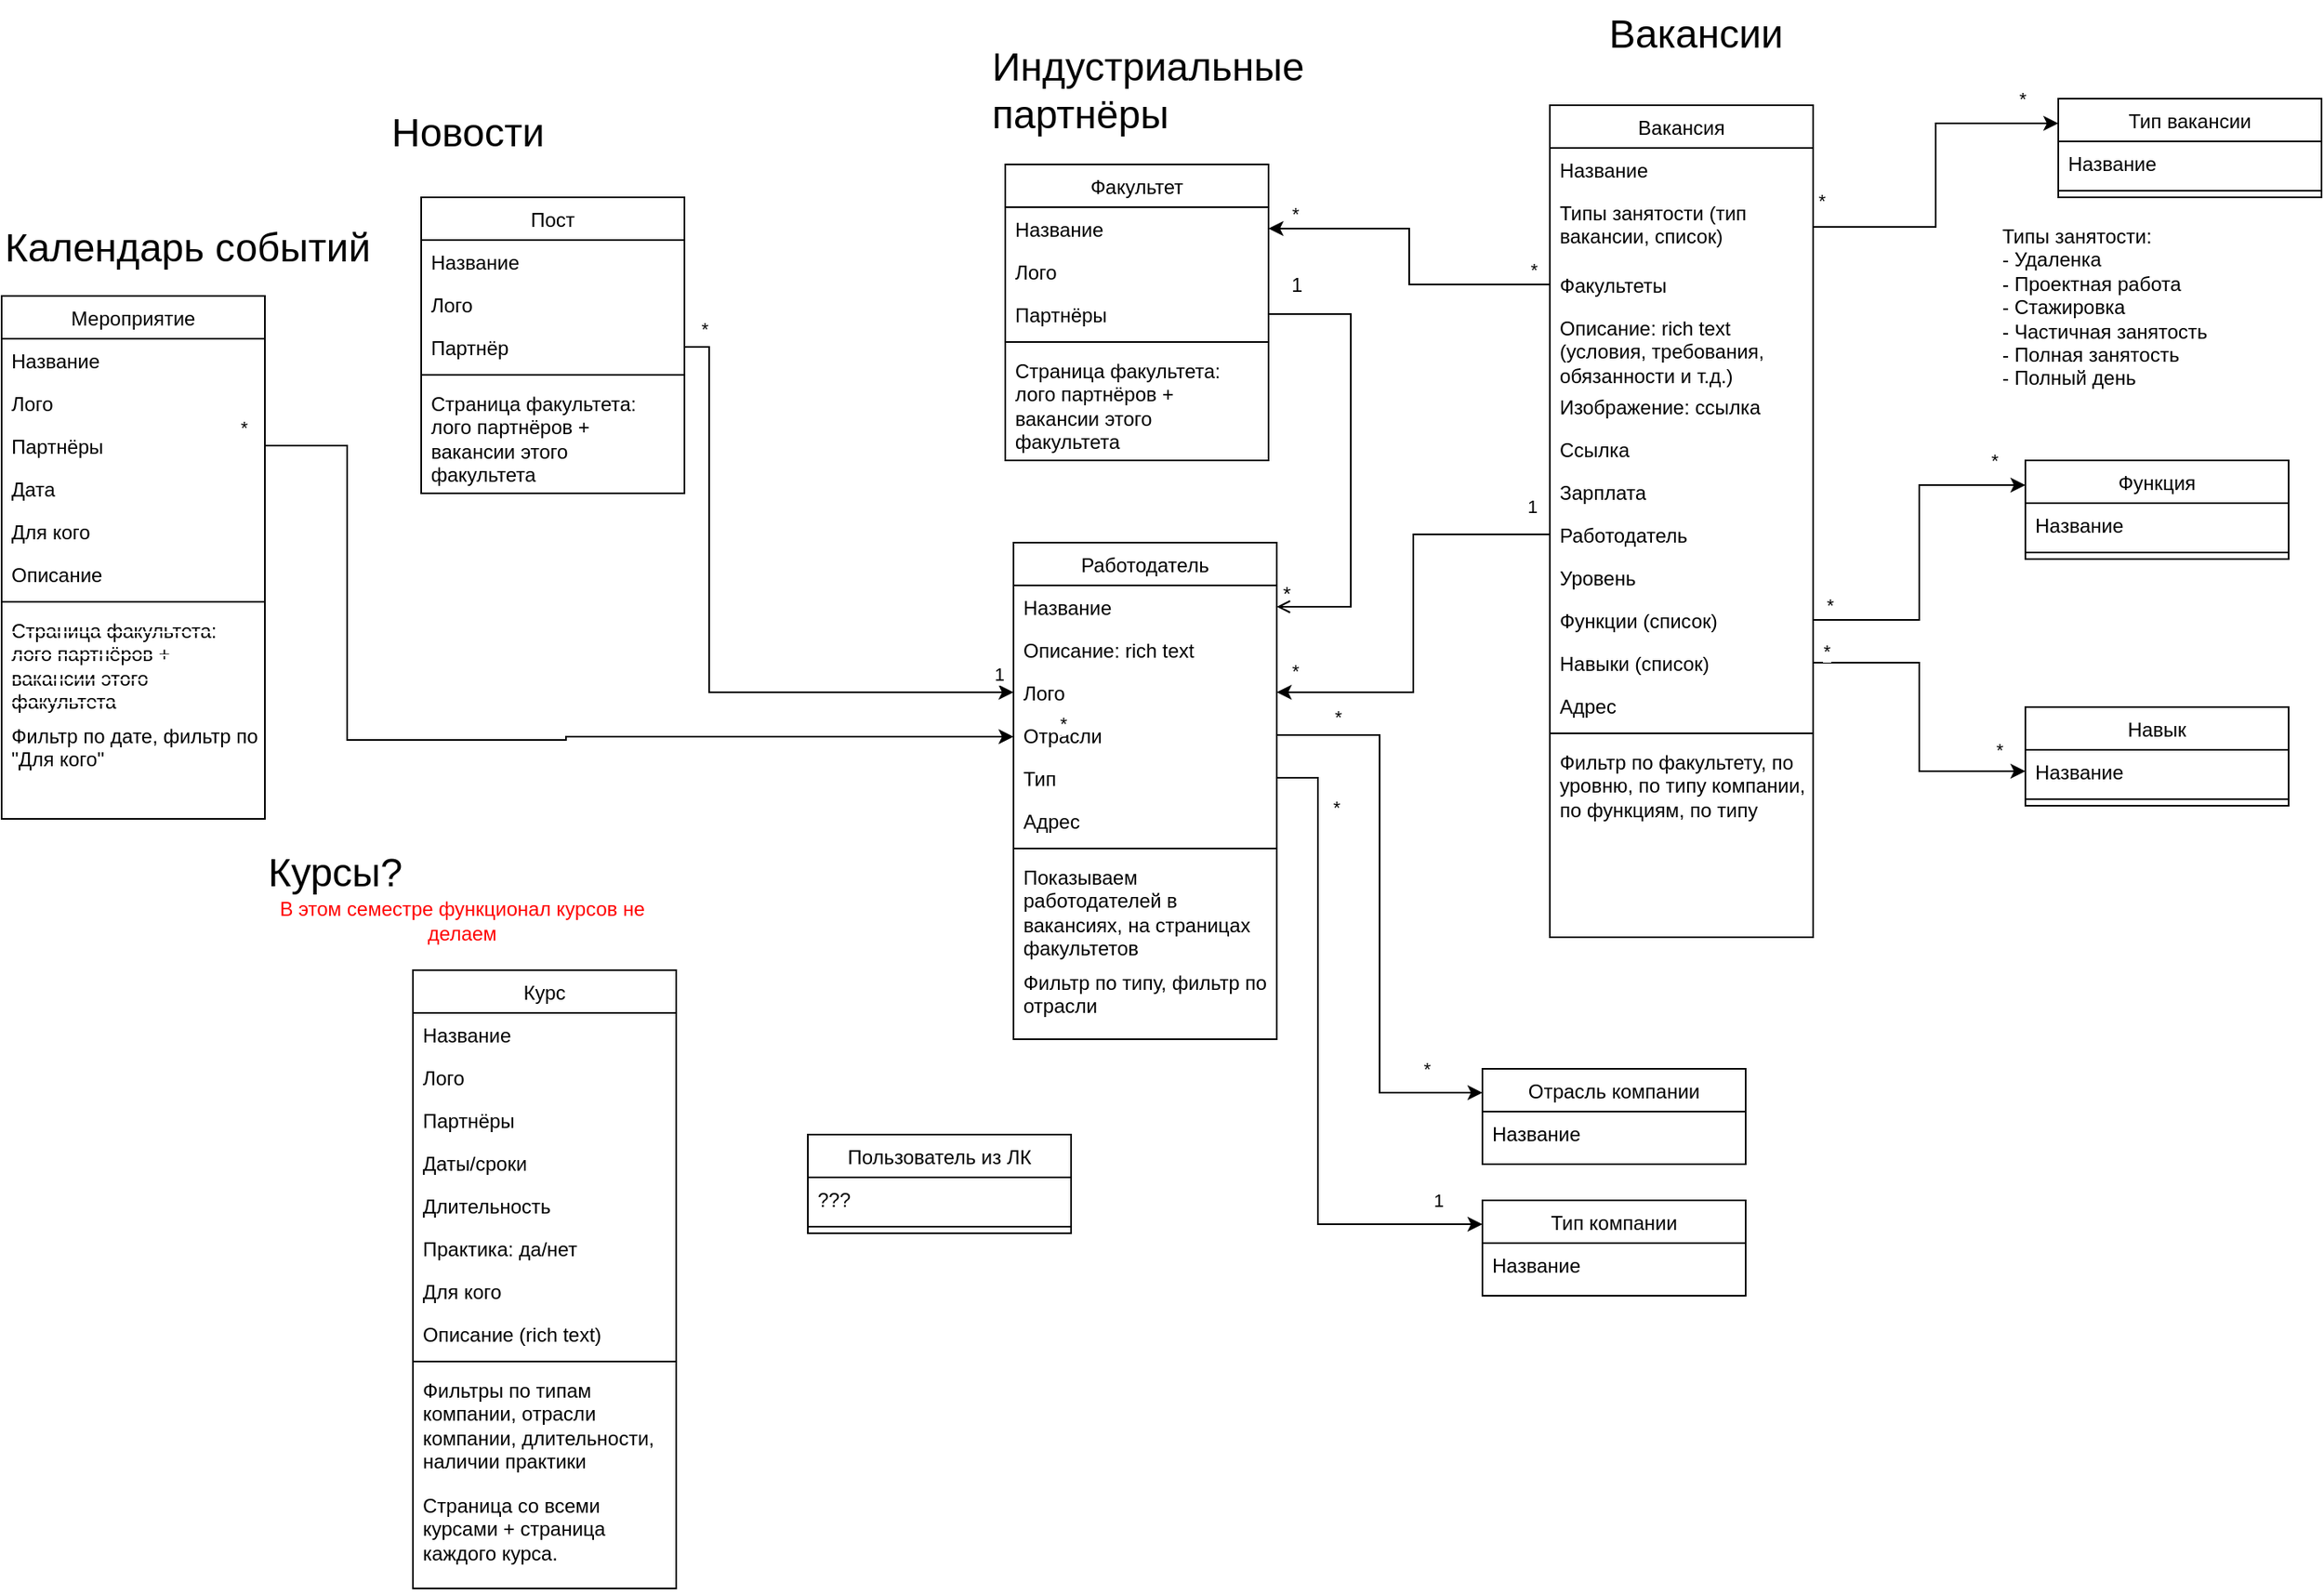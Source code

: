 <mxfile version="13.7.3" type="device"><diagram id="C5RBs43oDa-KdzZeNtuy" name="Page-1"><mxGraphModel dx="1420" dy="823" grid="1" gridSize="10" guides="1" tooltips="1" connect="1" arrows="1" fold="1" page="1" pageScale="1" pageWidth="827" pageHeight="1169" math="0" shadow="0"><root><mxCell id="WIyWlLk6GJQsqaUBKTNV-0"/><mxCell id="WIyWlLk6GJQsqaUBKTNV-1" parent="WIyWlLk6GJQsqaUBKTNV-0"/><mxCell id="7GIy_IfSzpZ1hwZ6-0BM-26" value="Вакансии" style="text;html=1;strokeColor=none;fillColor=none;align=left;verticalAlign=top;whiteSpace=wrap;rounded=0;fontSize=24;" parent="WIyWlLk6GJQsqaUBKTNV-1" vertex="1"><mxGeometry x="1115" y="60" width="190" height="20" as="geometry"/></mxCell><mxCell id="7GIy_IfSzpZ1hwZ6-0BM-27" value="Новости" style="text;html=1;strokeColor=none;fillColor=none;align=left;verticalAlign=top;whiteSpace=wrap;rounded=0;fontSize=24;" parent="WIyWlLk6GJQsqaUBKTNV-1" vertex="1"><mxGeometry x="375" y="120" width="190" height="20" as="geometry"/></mxCell><mxCell id="7GIy_IfSzpZ1hwZ6-0BM-30" value="Календарь событий" style="text;html=1;strokeColor=none;fillColor=none;align=left;verticalAlign=top;whiteSpace=wrap;rounded=0;fontSize=24;" parent="WIyWlLk6GJQsqaUBKTNV-1" vertex="1"><mxGeometry x="140" y="190" width="230" height="20" as="geometry"/></mxCell><mxCell id="7GIy_IfSzpZ1hwZ6-0BM-32" value="Индустриальные партнёры" style="text;html=1;strokeColor=none;fillColor=none;align=left;verticalAlign=top;whiteSpace=wrap;rounded=0;fontSize=24;" parent="WIyWlLk6GJQsqaUBKTNV-1" vertex="1"><mxGeometry x="740" y="80" width="190" height="20" as="geometry"/></mxCell><mxCell id="7GIy_IfSzpZ1hwZ6-0BM-9" value="Факультет" style="swimlane;fontStyle=0;align=center;verticalAlign=top;childLayout=stackLayout;horizontal=1;startSize=26;horizontalStack=0;resizeParent=1;resizeLast=0;collapsible=1;marginBottom=0;rounded=0;shadow=0;strokeWidth=1;" parent="WIyWlLk6GJQsqaUBKTNV-1" vertex="1"><mxGeometry x="750" y="160" width="160" height="180" as="geometry"><mxRectangle x="340" y="380" width="170" height="26" as="alternateBounds"/></mxGeometry></mxCell><mxCell id="7GIy_IfSzpZ1hwZ6-0BM-10" value="Название" style="text;align=left;verticalAlign=top;spacingLeft=4;spacingRight=4;overflow=hidden;rotatable=0;points=[[0,0.5],[1,0.5]];portConstraint=eastwest;" parent="7GIy_IfSzpZ1hwZ6-0BM-9" vertex="1"><mxGeometry y="26" width="160" height="26" as="geometry"/></mxCell><mxCell id="7GIy_IfSzpZ1hwZ6-0BM-11" value="Лого" style="text;align=left;verticalAlign=top;spacingLeft=4;spacingRight=4;overflow=hidden;rotatable=0;points=[[0,0.5],[1,0.5]];portConstraint=eastwest;" parent="7GIy_IfSzpZ1hwZ6-0BM-9" vertex="1"><mxGeometry y="52" width="160" height="26" as="geometry"/></mxCell><mxCell id="7GIy_IfSzpZ1hwZ6-0BM-33" value="Партнёры" style="text;align=left;verticalAlign=top;spacingLeft=4;spacingRight=4;overflow=hidden;rotatable=0;points=[[0,0.5],[1,0.5]];portConstraint=eastwest;" parent="7GIy_IfSzpZ1hwZ6-0BM-9" vertex="1"><mxGeometry y="78" width="160" height="26" as="geometry"/></mxCell><mxCell id="7GIy_IfSzpZ1hwZ6-0BM-12" value="" style="line;html=1;strokeWidth=1;align=left;verticalAlign=middle;spacingTop=-1;spacingLeft=3;spacingRight=3;rotatable=0;labelPosition=right;points=[];portConstraint=eastwest;" parent="7GIy_IfSzpZ1hwZ6-0BM-9" vertex="1"><mxGeometry y="104" width="160" height="8" as="geometry"/></mxCell><mxCell id="7GIy_IfSzpZ1hwZ6-0BM-39" value="Страница факультета: лого партнёров + вакансии этого факультета" style="text;align=left;verticalAlign=top;spacingLeft=4;spacingRight=4;overflow=hidden;rotatable=0;points=[[0,0.5],[1,0.5]];portConstraint=eastwest;rounded=0;shadow=0;html=0;horizontal=1;whiteSpace=wrap;" parent="7GIy_IfSzpZ1hwZ6-0BM-9" vertex="1"><mxGeometry y="112" width="160" height="64" as="geometry"/></mxCell><mxCell id="7GIy_IfSzpZ1hwZ6-0BM-34" value="" style="endArrow=open;shadow=0;strokeWidth=1;rounded=0;endFill=1;edgeStyle=orthogonalEdgeStyle;elbow=vertical;entryX=1;entryY=0.5;entryDx=0;entryDy=0;exitX=1;exitY=0.5;exitDx=0;exitDy=0;" parent="WIyWlLk6GJQsqaUBKTNV-1" source="7GIy_IfSzpZ1hwZ6-0BM-33" target="7GIy_IfSzpZ1hwZ6-0BM-1" edge="1"><mxGeometry x="0.5" y="41" relative="1" as="geometry"><mxPoint x="678" y="325" as="sourcePoint"/><mxPoint x="760" y="339" as="targetPoint"/><mxPoint x="-40" y="32" as="offset"/><Array as="points"><mxPoint x="960" y="251"/><mxPoint x="960" y="429"/></Array></mxGeometry></mxCell><mxCell id="7GIy_IfSzpZ1hwZ6-0BM-35" value="1" style="resizable=0;align=left;verticalAlign=bottom;labelBackgroundColor=none;fontSize=12;" parent="7GIy_IfSzpZ1hwZ6-0BM-34" connectable="0" vertex="1"><mxGeometry x="-1" relative="1" as="geometry"><mxPoint x="12" y="-9" as="offset"/></mxGeometry></mxCell><mxCell id="7GIy_IfSzpZ1hwZ6-0BM-36" value="*" style="resizable=0;align=right;verticalAlign=bottom;labelBackgroundColor=none;fontSize=12;" parent="7GIy_IfSzpZ1hwZ6-0BM-34" connectable="0" vertex="1"><mxGeometry x="1" relative="1" as="geometry"><mxPoint x="10" y="1" as="offset"/></mxGeometry></mxCell><mxCell id="7GIy_IfSzpZ1hwZ6-0BM-0" value="Работодатель" style="swimlane;fontStyle=0;align=center;verticalAlign=top;childLayout=stackLayout;horizontal=1;startSize=26;horizontalStack=0;resizeParent=1;resizeLast=0;collapsible=1;marginBottom=0;rounded=0;shadow=0;strokeWidth=1;" parent="WIyWlLk6GJQsqaUBKTNV-1" vertex="1"><mxGeometry x="755" y="390" width="160" height="302" as="geometry"><mxRectangle x="340" y="380" width="170" height="26" as="alternateBounds"/></mxGeometry></mxCell><mxCell id="7GIy_IfSzpZ1hwZ6-0BM-1" value="Название" style="text;align=left;verticalAlign=top;spacingLeft=4;spacingRight=4;overflow=hidden;rotatable=0;points=[[0,0.5],[1,0.5]];portConstraint=eastwest;" parent="7GIy_IfSzpZ1hwZ6-0BM-0" vertex="1"><mxGeometry y="26" width="160" height="26" as="geometry"/></mxCell><mxCell id="Zzwq5Y4eB6CaGmjAviQq-19" value="Описание: rich text" style="text;align=left;verticalAlign=top;spacingLeft=4;spacingRight=4;overflow=hidden;rotatable=0;points=[[0,0.5],[1,0.5]];portConstraint=eastwest;rounded=0;shadow=0;html=0;" parent="7GIy_IfSzpZ1hwZ6-0BM-0" vertex="1"><mxGeometry y="52" width="160" height="26" as="geometry"/></mxCell><mxCell id="7GIy_IfSzpZ1hwZ6-0BM-3" value="Лого" style="text;align=left;verticalAlign=top;spacingLeft=4;spacingRight=4;overflow=hidden;rotatable=0;points=[[0,0.5],[1,0.5]];portConstraint=eastwest;" parent="7GIy_IfSzpZ1hwZ6-0BM-0" vertex="1"><mxGeometry y="78" width="160" height="26" as="geometry"/></mxCell><mxCell id="P-onLiya2ABfsQHSpy2j-19" value="Отрасли" style="text;align=left;verticalAlign=top;spacingLeft=4;spacingRight=4;overflow=hidden;rotatable=0;points=[[0,0.5],[1,0.5]];portConstraint=eastwest;" parent="7GIy_IfSzpZ1hwZ6-0BM-0" vertex="1"><mxGeometry y="104" width="160" height="26" as="geometry"/></mxCell><mxCell id="P-onLiya2ABfsQHSpy2j-20" value="Тип" style="text;align=left;verticalAlign=top;spacingLeft=4;spacingRight=4;overflow=hidden;rotatable=0;points=[[0,0.5],[1,0.5]];portConstraint=eastwest;" parent="7GIy_IfSzpZ1hwZ6-0BM-0" vertex="1"><mxGeometry y="130" width="160" height="26" as="geometry"/></mxCell><mxCell id="Zzwq5Y4eB6CaGmjAviQq-16" value="Адрес" style="text;align=left;verticalAlign=top;spacingLeft=4;spacingRight=4;overflow=hidden;rotatable=0;points=[[0,0.5],[1,0.5]];portConstraint=eastwest;" parent="7GIy_IfSzpZ1hwZ6-0BM-0" vertex="1"><mxGeometry y="156" width="160" height="26" as="geometry"/></mxCell><mxCell id="7GIy_IfSzpZ1hwZ6-0BM-2" value="" style="line;html=1;strokeWidth=1;align=left;verticalAlign=middle;spacingTop=-1;spacingLeft=3;spacingRight=3;rotatable=0;labelPosition=right;points=[];portConstraint=eastwest;" parent="7GIy_IfSzpZ1hwZ6-0BM-0" vertex="1"><mxGeometry y="182" width="160" height="8" as="geometry"/></mxCell><mxCell id="7GIy_IfSzpZ1hwZ6-0BM-38" value="Показываем работодателей в вакансиях, на страницах факультетов" style="text;align=left;verticalAlign=top;spacingLeft=4;spacingRight=4;overflow=hidden;rotatable=0;points=[[0,0.5],[1,0.5]];portConstraint=eastwest;rounded=0;shadow=0;html=0;horizontal=1;whiteSpace=wrap;" parent="7GIy_IfSzpZ1hwZ6-0BM-0" vertex="1"><mxGeometry y="190" width="160" height="64" as="geometry"/></mxCell><mxCell id="P-onLiya2ABfsQHSpy2j-34" value="Фильтр по типу, фильтр по отрасли" style="text;align=left;verticalAlign=top;spacingLeft=4;spacingRight=4;overflow=hidden;rotatable=0;points=[[0,0.5],[1,0.5]];portConstraint=eastwest;rounded=0;shadow=0;html=0;horizontal=1;whiteSpace=wrap;" parent="7GIy_IfSzpZ1hwZ6-0BM-0" vertex="1"><mxGeometry y="254" width="160" height="48" as="geometry"/></mxCell><mxCell id="P-onLiya2ABfsQHSpy2j-16" style="edgeStyle=orthogonalEdgeStyle;rounded=0;orthogonalLoop=1;jettySize=auto;html=1;exitX=1;exitY=0.5;exitDx=0;exitDy=0;" parent="WIyWlLk6GJQsqaUBKTNV-1" source="P-onLiya2ABfsQHSpy2j-10" edge="1"><mxGeometry relative="1" as="geometry"><mxPoint x="755" y="508" as="targetPoint"/><Array as="points"><mxPoint x="350" y="331"/><mxPoint x="350" y="510"/><mxPoint x="483" y="510"/><mxPoint x="483" y="508"/></Array></mxGeometry></mxCell><mxCell id="P-onLiya2ABfsQHSpy2j-17" value="*" style="edgeLabel;html=1;align=center;verticalAlign=middle;resizable=0;points=[];" parent="P-onLiya2ABfsQHSpy2j-16" vertex="1" connectable="0"><mxGeometry x="0.011" y="2" relative="1" as="geometry"><mxPoint x="342.14" y="-8.03" as="offset"/></mxGeometry></mxCell><mxCell id="P-onLiya2ABfsQHSpy2j-18" value="*" style="edgeLabel;html=1;align=center;verticalAlign=middle;resizable=0;points=[];" parent="P-onLiya2ABfsQHSpy2j-16" vertex="1" connectable="0"><mxGeometry x="-0.262" y="1" relative="1" as="geometry"><mxPoint x="-69" y="-189" as="offset"/></mxGeometry></mxCell><mxCell id="P-onLiya2ABfsQHSpy2j-30" value="*" style="edgeStyle=orthogonalEdgeStyle;rounded=0;orthogonalLoop=1;jettySize=auto;html=1;exitX=1;exitY=0.5;exitDx=0;exitDy=0;entryX=0;entryY=0.25;entryDx=0;entryDy=0;" parent="WIyWlLk6GJQsqaUBKTNV-1" source="P-onLiya2ABfsQHSpy2j-19" target="P-onLiya2ABfsQHSpy2j-28" edge="1"><mxGeometry x="-0.783" y="11" relative="1" as="geometry"><mxPoint x="900.0" y="472" as="sourcePoint"/><mxPoint x="1005" y="520" as="targetPoint"/><mxPoint as="offset"/></mxGeometry></mxCell><mxCell id="P-onLiya2ABfsQHSpy2j-31" value="*" style="edgeLabel;html=1;align=center;verticalAlign=middle;resizable=0;points=[];" parent="P-onLiya2ABfsQHSpy2j-30" vertex="1" connectable="0"><mxGeometry x="0.856" y="-3" relative="1" as="geometry"><mxPoint x="-9.76" y="-17.5" as="offset"/></mxGeometry></mxCell><mxCell id="P-onLiya2ABfsQHSpy2j-32" value="*" style="edgeStyle=orthogonalEdgeStyle;rounded=0;orthogonalLoop=1;jettySize=auto;html=1;exitX=1;exitY=0.5;exitDx=0;exitDy=0;entryX=0;entryY=0.25;entryDx=0;entryDy=0;" parent="WIyWlLk6GJQsqaUBKTNV-1" source="P-onLiya2ABfsQHSpy2j-20" target="P-onLiya2ABfsQHSpy2j-21" edge="1"><mxGeometry x="-0.783" y="11" relative="1" as="geometry"><mxPoint x="925.0" y="491" as="sourcePoint"/><mxPoint x="1030" y="524.5" as="targetPoint"/><mxPoint as="offset"/><Array as="points"><mxPoint x="940" y="533"/><mxPoint x="940" y="805"/></Array></mxGeometry></mxCell><mxCell id="P-onLiya2ABfsQHSpy2j-33" value="1" style="edgeLabel;html=1;align=center;verticalAlign=middle;resizable=0;points=[];" parent="P-onLiya2ABfsQHSpy2j-32" vertex="1" connectable="0"><mxGeometry x="0.856" y="-3" relative="1" as="geometry"><mxPoint x="1.45" y="-17.5" as="offset"/></mxGeometry></mxCell><mxCell id="P-onLiya2ABfsQHSpy2j-36" style="edgeStyle=orthogonalEdgeStyle;rounded=0;orthogonalLoop=1;jettySize=auto;html=1;exitX=1;exitY=0.5;exitDx=0;exitDy=0;entryX=0;entryY=0.5;entryDx=0;entryDy=0;" parent="WIyWlLk6GJQsqaUBKTNV-1" source="P-onLiya2ABfsQHSpy2j-3" target="7GIy_IfSzpZ1hwZ6-0BM-3" edge="1"><mxGeometry relative="1" as="geometry"><Array as="points"><mxPoint x="570" y="271"/><mxPoint x="570" y="481"/></Array></mxGeometry></mxCell><mxCell id="P-onLiya2ABfsQHSpy2j-37" value="*" style="edgeLabel;html=1;align=center;verticalAlign=middle;resizable=0;points=[];" parent="P-onLiya2ABfsQHSpy2j-36" vertex="1" connectable="0"><mxGeometry x="-0.943" y="2" relative="1" as="geometry"><mxPoint x="0.52" y="-9" as="offset"/></mxGeometry></mxCell><mxCell id="P-onLiya2ABfsQHSpy2j-38" value="1" style="edgeLabel;html=1;align=center;verticalAlign=middle;resizable=0;points=[];" parent="P-onLiya2ABfsQHSpy2j-36" vertex="1" connectable="0"><mxGeometry x="0.874" y="1" relative="1" as="geometry"><mxPoint x="17" y="-10" as="offset"/></mxGeometry></mxCell><mxCell id="P-onLiya2ABfsQHSpy2j-40" style="edgeStyle=orthogonalEdgeStyle;rounded=0;orthogonalLoop=1;jettySize=auto;html=1;exitX=0;exitY=0.5;exitDx=0;exitDy=0;entryX=1;entryY=0.5;entryDx=0;entryDy=0;" parent="WIyWlLk6GJQsqaUBKTNV-1" source="7GIy_IfSzpZ1hwZ6-0BM-4" target="7GIy_IfSzpZ1hwZ6-0BM-3" edge="1"><mxGeometry relative="1" as="geometry"/></mxCell><mxCell id="P-onLiya2ABfsQHSpy2j-41" value="*" style="edgeLabel;html=1;align=center;verticalAlign=middle;resizable=0;points=[];" parent="P-onLiya2ABfsQHSpy2j-40" vertex="1" connectable="0"><mxGeometry x="0.831" y="2" relative="1" as="geometry"><mxPoint x="-10.76" y="-15" as="offset"/></mxGeometry></mxCell><mxCell id="P-onLiya2ABfsQHSpy2j-42" value="1" style="edgeLabel;html=1;align=center;verticalAlign=middle;resizable=0;points=[];" parent="P-onLiya2ABfsQHSpy2j-40" vertex="1" connectable="0"><mxGeometry x="-0.916" y="-2" relative="1" as="geometry"><mxPoint y="-15" as="offset"/></mxGeometry></mxCell><mxCell id="P-onLiya2ABfsQHSpy2j-43" style="edgeStyle=orthogonalEdgeStyle;rounded=0;orthogonalLoop=1;jettySize=auto;html=1;exitX=0;exitY=0.5;exitDx=0;exitDy=0;entryX=1;entryY=0.5;entryDx=0;entryDy=0;" parent="WIyWlLk6GJQsqaUBKTNV-1" source="zkfFHV4jXpPFQw0GAbJ--18" target="7GIy_IfSzpZ1hwZ6-0BM-10" edge="1"><mxGeometry relative="1" as="geometry"/></mxCell><mxCell id="P-onLiya2ABfsQHSpy2j-44" value="*" style="edgeLabel;html=1;align=center;verticalAlign=middle;resizable=0;points=[];" parent="P-onLiya2ABfsQHSpy2j-43" vertex="1" connectable="0"><mxGeometry x="0.85" relative="1" as="geometry"><mxPoint y="-9" as="offset"/></mxGeometry></mxCell><mxCell id="P-onLiya2ABfsQHSpy2j-45" value="*" style="edgeLabel;html=1;align=center;verticalAlign=middle;resizable=0;points=[];" parent="P-onLiya2ABfsQHSpy2j-43" vertex="1" connectable="0"><mxGeometry x="-0.897" y="-2" relative="1" as="geometry"><mxPoint y="-7" as="offset"/></mxGeometry></mxCell><mxCell id="P-onLiya2ABfsQHSpy2j-61" style="edgeStyle=orthogonalEdgeStyle;rounded=0;orthogonalLoop=1;jettySize=auto;html=1;exitX=1;exitY=0.5;exitDx=0;exitDy=0;entryX=0;entryY=0.25;entryDx=0;entryDy=0;" parent="WIyWlLk6GJQsqaUBKTNV-1" source="P-onLiya2ABfsQHSpy2j-60" target="P-onLiya2ABfsQHSpy2j-47" edge="1"><mxGeometry relative="1" as="geometry"/></mxCell><mxCell id="P-onLiya2ABfsQHSpy2j-62" value="*" style="edgeLabel;html=1;align=center;verticalAlign=middle;resizable=0;points=[];" parent="P-onLiya2ABfsQHSpy2j-61" vertex="1" connectable="0"><mxGeometry x="0.814" y="-1" relative="1" as="geometry"><mxPoint y="-16" as="offset"/></mxGeometry></mxCell><mxCell id="P-onLiya2ABfsQHSpy2j-63" value="*" style="edgeLabel;html=1;align=center;verticalAlign=middle;resizable=0;points=[];" parent="P-onLiya2ABfsQHSpy2j-61" vertex="1" connectable="0"><mxGeometry x="-0.909" y="-2" relative="1" as="geometry"><mxPoint y="-11" as="offset"/></mxGeometry></mxCell><mxCell id="P-onLiya2ABfsQHSpy2j-66" value="Курсы?" style="text;html=1;strokeColor=none;fillColor=none;align=left;verticalAlign=top;whiteSpace=wrap;rounded=0;fontSize=24;" parent="WIyWlLk6GJQsqaUBKTNV-1" vertex="1"><mxGeometry x="300" y="570" width="190" height="20" as="geometry"/></mxCell><mxCell id="P-onLiya2ABfsQHSpy2j-70" value="*" style="edgeStyle=orthogonalEdgeStyle;rounded=0;orthogonalLoop=1;jettySize=auto;html=1;exitX=1;exitY=0.5;exitDx=0;exitDy=0;entryX=0;entryY=0.25;entryDx=0;entryDy=0;" parent="WIyWlLk6GJQsqaUBKTNV-1" source="7GIy_IfSzpZ1hwZ6-0BM-16" target="P-onLiya2ABfsQHSpy2j-67" edge="1"><mxGeometry x="-0.142" y="70" relative="1" as="geometry"><mxPoint as="offset"/></mxGeometry></mxCell><mxCell id="P-onLiya2ABfsQHSpy2j-71" value="*" style="edgeLabel;html=1;align=center;verticalAlign=middle;resizable=0;points=[];" parent="P-onLiya2ABfsQHSpy2j-70" vertex="1" connectable="0"><mxGeometry x="0.824" y="1" relative="1" as="geometry"><mxPoint x="-3.59" y="-14" as="offset"/></mxGeometry></mxCell><mxCell id="Zzwq5Y4eB6CaGmjAviQq-14" value="В этом семестре функционал курсов не делаем" style="text;html=1;strokeColor=none;fillColor=none;align=center;verticalAlign=middle;whiteSpace=wrap;rounded=0;fontColor=#FF0000;" parent="WIyWlLk6GJQsqaUBKTNV-1" vertex="1"><mxGeometry x="300" y="610" width="240" height="20" as="geometry"/></mxCell><mxCell id="P-onLiya2ABfsQHSpy2j-67" value="Тип вакансии" style="swimlane;fontStyle=0;align=center;verticalAlign=top;childLayout=stackLayout;horizontal=1;startSize=26;horizontalStack=0;resizeParent=1;resizeLast=0;collapsible=1;marginBottom=0;rounded=0;shadow=0;strokeWidth=1;" parent="WIyWlLk6GJQsqaUBKTNV-1" vertex="1"><mxGeometry x="1390" y="120" width="160" height="60" as="geometry"><mxRectangle x="550" y="140" width="160" height="26" as="alternateBounds"/></mxGeometry></mxCell><mxCell id="P-onLiya2ABfsQHSpy2j-68" value="Название" style="text;align=left;verticalAlign=top;spacingLeft=4;spacingRight=4;overflow=hidden;rotatable=0;points=[[0,0.5],[1,0.5]];portConstraint=eastwest;rounded=0;shadow=0;html=0;" parent="P-onLiya2ABfsQHSpy2j-67" vertex="1"><mxGeometry y="26" width="160" height="26" as="geometry"/></mxCell><mxCell id="P-onLiya2ABfsQHSpy2j-69" value="" style="line;html=1;strokeWidth=1;align=left;verticalAlign=middle;spacingTop=-1;spacingLeft=3;spacingRight=3;rotatable=0;labelPosition=right;points=[];portConstraint=eastwest;" parent="P-onLiya2ABfsQHSpy2j-67" vertex="1"><mxGeometry y="52" width="160" height="8" as="geometry"/></mxCell><mxCell id="P-onLiya2ABfsQHSpy2j-47" value="Функция" style="swimlane;fontStyle=0;align=center;verticalAlign=top;childLayout=stackLayout;horizontal=1;startSize=26;horizontalStack=0;resizeParent=1;resizeLast=0;collapsible=1;marginBottom=0;rounded=0;shadow=0;strokeWidth=1;" parent="WIyWlLk6GJQsqaUBKTNV-1" vertex="1"><mxGeometry x="1370" y="340" width="160" height="60" as="geometry"><mxRectangle x="550" y="140" width="160" height="26" as="alternateBounds"/></mxGeometry></mxCell><mxCell id="P-onLiya2ABfsQHSpy2j-48" value="Название" style="text;align=left;verticalAlign=top;spacingLeft=4;spacingRight=4;overflow=hidden;rotatable=0;points=[[0,0.5],[1,0.5]];portConstraint=eastwest;rounded=0;shadow=0;html=0;" parent="P-onLiya2ABfsQHSpy2j-47" vertex="1"><mxGeometry y="26" width="160" height="26" as="geometry"/></mxCell><mxCell id="P-onLiya2ABfsQHSpy2j-58" value="" style="line;html=1;strokeWidth=1;align=left;verticalAlign=middle;spacingTop=-1;spacingLeft=3;spacingRight=3;rotatable=0;labelPosition=right;points=[];portConstraint=eastwest;" parent="P-onLiya2ABfsQHSpy2j-47" vertex="1"><mxGeometry y="52" width="160" height="8" as="geometry"/></mxCell><mxCell id="Zzwq5Y4eB6CaGmjAviQq-21" value="Навык" style="swimlane;fontStyle=0;align=center;verticalAlign=top;childLayout=stackLayout;horizontal=1;startSize=26;horizontalStack=0;resizeParent=1;resizeLast=0;collapsible=1;marginBottom=0;rounded=0;shadow=0;strokeWidth=1;" parent="WIyWlLk6GJQsqaUBKTNV-1" vertex="1"><mxGeometry x="1370" y="490" width="160" height="60" as="geometry"><mxRectangle x="550" y="140" width="160" height="26" as="alternateBounds"/></mxGeometry></mxCell><mxCell id="Zzwq5Y4eB6CaGmjAviQq-22" value="Название" style="text;align=left;verticalAlign=top;spacingLeft=4;spacingRight=4;overflow=hidden;rotatable=0;points=[[0,0.5],[1,0.5]];portConstraint=eastwest;rounded=0;shadow=0;html=0;" parent="Zzwq5Y4eB6CaGmjAviQq-21" vertex="1"><mxGeometry y="26" width="160" height="26" as="geometry"/></mxCell><mxCell id="Zzwq5Y4eB6CaGmjAviQq-23" value="" style="line;html=1;strokeWidth=1;align=left;verticalAlign=middle;spacingTop=-1;spacingLeft=3;spacingRight=3;rotatable=0;labelPosition=right;points=[];portConstraint=eastwest;" parent="Zzwq5Y4eB6CaGmjAviQq-21" vertex="1"><mxGeometry y="52" width="160" height="8" as="geometry"/></mxCell><mxCell id="P-onLiya2ABfsQHSpy2j-21" value="Тип компании" style="swimlane;fontStyle=0;align=center;verticalAlign=top;childLayout=stackLayout;horizontal=1;startSize=26;horizontalStack=0;resizeParent=1;resizeLast=0;collapsible=1;marginBottom=0;rounded=0;shadow=0;strokeWidth=1;" parent="WIyWlLk6GJQsqaUBKTNV-1" vertex="1"><mxGeometry x="1040" y="790" width="160" height="58" as="geometry"><mxRectangle x="340" y="380" width="170" height="26" as="alternateBounds"/></mxGeometry></mxCell><mxCell id="P-onLiya2ABfsQHSpy2j-22" value="Название" style="text;align=left;verticalAlign=top;spacingLeft=4;spacingRight=4;overflow=hidden;rotatable=0;points=[[0,0.5],[1,0.5]];portConstraint=eastwest;" parent="P-onLiya2ABfsQHSpy2j-21" vertex="1"><mxGeometry y="26" width="160" height="26" as="geometry"/></mxCell><mxCell id="P-onLiya2ABfsQHSpy2j-28" value="Отрасль компании" style="swimlane;fontStyle=0;align=center;verticalAlign=top;childLayout=stackLayout;horizontal=1;startSize=26;horizontalStack=0;resizeParent=1;resizeLast=0;collapsible=1;marginBottom=0;rounded=0;shadow=0;strokeWidth=1;" parent="WIyWlLk6GJQsqaUBKTNV-1" vertex="1"><mxGeometry x="1040" y="710" width="160" height="58" as="geometry"><mxRectangle x="340" y="380" width="170" height="26" as="alternateBounds"/></mxGeometry></mxCell><mxCell id="P-onLiya2ABfsQHSpy2j-29" value="Название" style="text;align=left;verticalAlign=top;spacingLeft=4;spacingRight=4;overflow=hidden;rotatable=0;points=[[0,0.5],[1,0.5]];portConstraint=eastwest;" parent="P-onLiya2ABfsQHSpy2j-28" vertex="1"><mxGeometry y="26" width="160" height="26" as="geometry"/></mxCell><mxCell id="Zzwq5Y4eB6CaGmjAviQq-20" value="Типы занятости:&#10;- Удаленка&#10;- Проектная работа&#10;- Стажировка&#10;- Частичная занятость&#10;- Полная занятость&#10;- Полный день" style="text;align=left;verticalAlign=top;spacingLeft=4;spacingRight=4;overflow=hidden;rotatable=0;points=[[0,0.5],[1,0.5]];portConstraint=eastwest;rounded=0;shadow=0;html=0;whiteSpace=wrap;" parent="WIyWlLk6GJQsqaUBKTNV-1" vertex="1"><mxGeometry x="1350" y="190" width="160" height="130" as="geometry"/></mxCell><mxCell id="Zzwq5Y4eB6CaGmjAviQq-24" value="*" style="edgeStyle=orthogonalEdgeStyle;rounded=0;orthogonalLoop=1;jettySize=auto;html=1;exitX=1;exitY=0.5;exitDx=0;exitDy=0;entryX=0;entryY=0.5;entryDx=0;entryDy=0;" parent="WIyWlLk6GJQsqaUBKTNV-1" source="Zzwq5Y4eB6CaGmjAviQq-15" target="Zzwq5Y4eB6CaGmjAviQq-22" edge="1"><mxGeometry x="-0.921" y="7" relative="1" as="geometry"><mxPoint as="offset"/></mxGeometry></mxCell><mxCell id="Zzwq5Y4eB6CaGmjAviQq-25" value="*" style="edgeLabel;html=1;align=center;verticalAlign=middle;resizable=0;points=[];" parent="Zzwq5Y4eB6CaGmjAviQq-24" vertex="1" connectable="0"><mxGeometry x="0.849" relative="1" as="geometry"><mxPoint x="-1.33" y="-13" as="offset"/></mxGeometry></mxCell><mxCell id="Zzwq5Y4eB6CaGmjAviQq-0" value="Курс" style="swimlane;fontStyle=0;align=center;verticalAlign=top;childLayout=stackLayout;horizontal=1;startSize=26;horizontalStack=0;resizeParent=1;resizeLast=0;collapsible=1;marginBottom=0;rounded=0;shadow=0;strokeWidth=1;" parent="WIyWlLk6GJQsqaUBKTNV-1" vertex="1"><mxGeometry x="390" y="650" width="160" height="376" as="geometry"><mxRectangle x="340" y="380" width="170" height="26" as="alternateBounds"/></mxGeometry></mxCell><mxCell id="Zzwq5Y4eB6CaGmjAviQq-1" value="Название" style="text;align=left;verticalAlign=top;spacingLeft=4;spacingRight=4;overflow=hidden;rotatable=0;points=[[0,0.5],[1,0.5]];portConstraint=eastwest;" parent="Zzwq5Y4eB6CaGmjAviQq-0" vertex="1"><mxGeometry y="26" width="160" height="26" as="geometry"/></mxCell><mxCell id="Zzwq5Y4eB6CaGmjAviQq-2" value="Лого" style="text;align=left;verticalAlign=top;spacingLeft=4;spacingRight=4;overflow=hidden;rotatable=0;points=[[0,0.5],[1,0.5]];portConstraint=eastwest;" parent="Zzwq5Y4eB6CaGmjAviQq-0" vertex="1"><mxGeometry y="52" width="160" height="26" as="geometry"/></mxCell><mxCell id="Zzwq5Y4eB6CaGmjAviQq-3" value="Партнёры" style="text;align=left;verticalAlign=top;spacingLeft=4;spacingRight=4;overflow=hidden;rotatable=0;points=[[0,0.5],[1,0.5]];portConstraint=eastwest;" parent="Zzwq5Y4eB6CaGmjAviQq-0" vertex="1"><mxGeometry y="78" width="160" height="26" as="geometry"/></mxCell><mxCell id="Zzwq5Y4eB6CaGmjAviQq-4" value="Даты/сроки" style="text;align=left;verticalAlign=top;spacingLeft=4;spacingRight=4;overflow=hidden;rotatable=0;points=[[0,0.5],[1,0.5]];portConstraint=eastwest;" parent="Zzwq5Y4eB6CaGmjAviQq-0" vertex="1"><mxGeometry y="104" width="160" height="26" as="geometry"/></mxCell><mxCell id="Zzwq5Y4eB6CaGmjAviQq-11" value="Длительность" style="text;align=left;verticalAlign=top;spacingLeft=4;spacingRight=4;overflow=hidden;rotatable=0;points=[[0,0.5],[1,0.5]];portConstraint=eastwest;" parent="Zzwq5Y4eB6CaGmjAviQq-0" vertex="1"><mxGeometry y="130" width="160" height="26" as="geometry"/></mxCell><mxCell id="Zzwq5Y4eB6CaGmjAviQq-12" value="Практика: да/нет" style="text;align=left;verticalAlign=top;spacingLeft=4;spacingRight=4;overflow=hidden;rotatable=0;points=[[0,0.5],[1,0.5]];portConstraint=eastwest;" parent="Zzwq5Y4eB6CaGmjAviQq-0" vertex="1"><mxGeometry y="156" width="160" height="26" as="geometry"/></mxCell><mxCell id="Zzwq5Y4eB6CaGmjAviQq-5" value="Для кого" style="text;align=left;verticalAlign=top;spacingLeft=4;spacingRight=4;overflow=hidden;rotatable=0;points=[[0,0.5],[1,0.5]];portConstraint=eastwest;" parent="Zzwq5Y4eB6CaGmjAviQq-0" vertex="1"><mxGeometry y="182" width="160" height="26" as="geometry"/></mxCell><mxCell id="Zzwq5Y4eB6CaGmjAviQq-6" value="Описание (rich text)" style="text;align=left;verticalAlign=top;spacingLeft=4;spacingRight=4;overflow=hidden;rotatable=0;points=[[0,0.5],[1,0.5]];portConstraint=eastwest;" parent="Zzwq5Y4eB6CaGmjAviQq-0" vertex="1"><mxGeometry y="208" width="160" height="26" as="geometry"/></mxCell><mxCell id="Zzwq5Y4eB6CaGmjAviQq-7" value="" style="line;html=1;strokeWidth=1;align=left;verticalAlign=middle;spacingTop=-1;spacingLeft=3;spacingRight=3;rotatable=0;labelPosition=right;points=[];portConstraint=eastwest;" parent="Zzwq5Y4eB6CaGmjAviQq-0" vertex="1"><mxGeometry y="234" width="160" height="8" as="geometry"/></mxCell><mxCell id="Zzwq5Y4eB6CaGmjAviQq-10" value="Фильтры по типам компании, отрасли компании, длительности, наличии практики " style="text;align=left;verticalAlign=top;spacingLeft=4;spacingRight=4;overflow=hidden;rotatable=0;points=[[0,0.5],[1,0.5]];portConstraint=eastwest;rounded=0;shadow=0;html=0;horizontal=1;whiteSpace=wrap;" parent="Zzwq5Y4eB6CaGmjAviQq-0" vertex="1"><mxGeometry y="242" width="160" height="70" as="geometry"/></mxCell><mxCell id="Zzwq5Y4eB6CaGmjAviQq-13" value="Страница со всеми курсами + страница каждого курса." style="text;align=left;verticalAlign=top;spacingLeft=4;spacingRight=4;overflow=hidden;rotatable=0;points=[[0,0.5],[1,0.5]];portConstraint=eastwest;rounded=0;shadow=0;html=0;horizontal=1;whiteSpace=wrap;" parent="Zzwq5Y4eB6CaGmjAviQq-0" vertex="1"><mxGeometry y="312" width="160" height="64" as="geometry"/></mxCell><mxCell id="zkfFHV4jXpPFQw0GAbJ--17" value="Вакансия" style="swimlane;fontStyle=0;align=center;verticalAlign=top;childLayout=stackLayout;horizontal=1;startSize=26;horizontalStack=0;resizeParent=1;resizeLast=0;collapsible=1;marginBottom=0;rounded=0;shadow=0;strokeWidth=1;" parent="WIyWlLk6GJQsqaUBKTNV-1" vertex="1"><mxGeometry x="1081" y="124" width="160" height="506" as="geometry"><mxRectangle x="550" y="140" width="160" height="26" as="alternateBounds"/></mxGeometry></mxCell><mxCell id="zkfFHV4jXpPFQw0GAbJ--19" value="Название" style="text;align=left;verticalAlign=top;spacingLeft=4;spacingRight=4;overflow=hidden;rotatable=0;points=[[0,0.5],[1,0.5]];portConstraint=eastwest;rounded=0;shadow=0;html=0;" parent="zkfFHV4jXpPFQw0GAbJ--17" vertex="1"><mxGeometry y="26" width="160" height="26" as="geometry"/></mxCell><mxCell id="7GIy_IfSzpZ1hwZ6-0BM-16" value="Типы занятости (тип вакансии, список)" style="text;align=left;verticalAlign=top;spacingLeft=4;spacingRight=4;overflow=hidden;rotatable=0;points=[[0,0.5],[1,0.5]];portConstraint=eastwest;rounded=0;shadow=0;html=0;whiteSpace=wrap;" parent="zkfFHV4jXpPFQw0GAbJ--17" vertex="1"><mxGeometry y="52" width="160" height="44" as="geometry"/></mxCell><mxCell id="zkfFHV4jXpPFQw0GAbJ--18" value="Факультеты" style="text;align=left;verticalAlign=top;spacingLeft=4;spacingRight=4;overflow=hidden;rotatable=0;points=[[0,0.5],[1,0.5]];portConstraint=eastwest;" parent="zkfFHV4jXpPFQw0GAbJ--17" vertex="1"><mxGeometry y="96" width="160" height="26" as="geometry"/></mxCell><mxCell id="zkfFHV4jXpPFQw0GAbJ--20" value="Описание: rich text (условия, требования, обязанности и т.д.)" style="text;align=left;verticalAlign=top;spacingLeft=4;spacingRight=4;overflow=hidden;rotatable=0;points=[[0,0.5],[1,0.5]];portConstraint=eastwest;rounded=0;shadow=0;html=0;whiteSpace=wrap;" parent="zkfFHV4jXpPFQw0GAbJ--17" vertex="1"><mxGeometry y="122" width="160" height="48" as="geometry"/></mxCell><mxCell id="zkfFHV4jXpPFQw0GAbJ--21" value="Изображение: ссылка" style="text;align=left;verticalAlign=top;spacingLeft=4;spacingRight=4;overflow=hidden;rotatable=0;points=[[0,0.5],[1,0.5]];portConstraint=eastwest;rounded=0;shadow=0;html=0;" parent="zkfFHV4jXpPFQw0GAbJ--17" vertex="1"><mxGeometry y="170" width="160" height="26" as="geometry"/></mxCell><mxCell id="zkfFHV4jXpPFQw0GAbJ--22" value="Ссылка" style="text;align=left;verticalAlign=top;spacingLeft=4;spacingRight=4;overflow=hidden;rotatable=0;points=[[0,0.5],[1,0.5]];portConstraint=eastwest;rounded=0;shadow=0;html=0;" parent="zkfFHV4jXpPFQw0GAbJ--17" vertex="1"><mxGeometry y="196" width="160" height="26" as="geometry"/></mxCell><mxCell id="TlMUqLW3I2NT9zQwzwyk-1" value="Зарплата" style="text;align=left;verticalAlign=top;spacingLeft=4;spacingRight=4;overflow=hidden;rotatable=0;points=[[0,0.5],[1,0.5]];portConstraint=eastwest;rounded=0;shadow=0;html=0;" parent="zkfFHV4jXpPFQw0GAbJ--17" vertex="1"><mxGeometry y="222" width="160" height="26" as="geometry"/></mxCell><mxCell id="7GIy_IfSzpZ1hwZ6-0BM-4" value="Работодатель" style="text;align=left;verticalAlign=top;spacingLeft=4;spacingRight=4;overflow=hidden;rotatable=0;points=[[0,0.5],[1,0.5]];portConstraint=eastwest;rounded=0;shadow=0;html=0;" parent="zkfFHV4jXpPFQw0GAbJ--17" vertex="1"><mxGeometry y="248" width="160" height="26" as="geometry"/></mxCell><mxCell id="P-onLiya2ABfsQHSpy2j-39" value="Уровень" style="text;align=left;verticalAlign=top;spacingLeft=4;spacingRight=4;overflow=hidden;rotatable=0;points=[[0,0.5],[1,0.5]];portConstraint=eastwest;rounded=0;shadow=0;html=0;" parent="zkfFHV4jXpPFQw0GAbJ--17" vertex="1"><mxGeometry y="274" width="160" height="26" as="geometry"/></mxCell><mxCell id="P-onLiya2ABfsQHSpy2j-60" value="Функции (список)" style="text;align=left;verticalAlign=top;spacingLeft=4;spacingRight=4;overflow=hidden;rotatable=0;points=[[0,0.5],[1,0.5]];portConstraint=eastwest;rounded=0;shadow=0;html=0;" parent="zkfFHV4jXpPFQw0GAbJ--17" vertex="1"><mxGeometry y="300" width="160" height="26" as="geometry"/></mxCell><mxCell id="Zzwq5Y4eB6CaGmjAviQq-15" value="Навыки (список)" style="text;align=left;verticalAlign=top;spacingLeft=4;spacingRight=4;overflow=hidden;rotatable=0;points=[[0,0.5],[1,0.5]];portConstraint=eastwest;rounded=0;shadow=0;html=0;" parent="zkfFHV4jXpPFQw0GAbJ--17" vertex="1"><mxGeometry y="326" width="160" height="26" as="geometry"/></mxCell><mxCell id="Zzwq5Y4eB6CaGmjAviQq-18" value="Адрес" style="text;align=left;verticalAlign=top;spacingLeft=4;spacingRight=4;overflow=hidden;rotatable=0;points=[[0,0.5],[1,0.5]];portConstraint=eastwest;" parent="zkfFHV4jXpPFQw0GAbJ--17" vertex="1"><mxGeometry y="352" width="160" height="26" as="geometry"/></mxCell><mxCell id="zkfFHV4jXpPFQw0GAbJ--23" value="" style="line;html=1;strokeWidth=1;align=left;verticalAlign=middle;spacingTop=-1;spacingLeft=3;spacingRight=3;rotatable=0;labelPosition=right;points=[];portConstraint=eastwest;" parent="zkfFHV4jXpPFQw0GAbJ--17" vertex="1"><mxGeometry y="378" width="160" height="8" as="geometry"/></mxCell><mxCell id="7GIy_IfSzpZ1hwZ6-0BM-37" value="Фильтр по факультету, по уровню, по типу компании, по функциям, по типу" style="text;align=left;verticalAlign=top;spacingLeft=4;spacingRight=4;overflow=hidden;rotatable=0;points=[[0,0.5],[1,0.5]];portConstraint=eastwest;rounded=0;shadow=0;html=0;horizontal=1;whiteSpace=wrap;" parent="zkfFHV4jXpPFQw0GAbJ--17" vertex="1"><mxGeometry y="386" width="160" height="70" as="geometry"/></mxCell><mxCell id="P-onLiya2ABfsQHSpy2j-0" value="Пост" style="swimlane;fontStyle=0;align=center;verticalAlign=top;childLayout=stackLayout;horizontal=1;startSize=26;horizontalStack=0;resizeParent=1;resizeLast=0;collapsible=1;marginBottom=0;rounded=0;shadow=0;strokeWidth=1;" parent="WIyWlLk6GJQsqaUBKTNV-1" vertex="1"><mxGeometry x="395" y="180" width="160" height="180" as="geometry"><mxRectangle x="340" y="380" width="170" height="26" as="alternateBounds"/></mxGeometry></mxCell><mxCell id="P-onLiya2ABfsQHSpy2j-1" value="Название" style="text;align=left;verticalAlign=top;spacingLeft=4;spacingRight=4;overflow=hidden;rotatable=0;points=[[0,0.5],[1,0.5]];portConstraint=eastwest;" parent="P-onLiya2ABfsQHSpy2j-0" vertex="1"><mxGeometry y="26" width="160" height="26" as="geometry"/></mxCell><mxCell id="P-onLiya2ABfsQHSpy2j-2" value="Лого" style="text;align=left;verticalAlign=top;spacingLeft=4;spacingRight=4;overflow=hidden;rotatable=0;points=[[0,0.5],[1,0.5]];portConstraint=eastwest;" parent="P-onLiya2ABfsQHSpy2j-0" vertex="1"><mxGeometry y="52" width="160" height="26" as="geometry"/></mxCell><mxCell id="P-onLiya2ABfsQHSpy2j-3" value="Партнёр" style="text;align=left;verticalAlign=top;spacingLeft=4;spacingRight=4;overflow=hidden;rotatable=0;points=[[0,0.5],[1,0.5]];portConstraint=eastwest;" parent="P-onLiya2ABfsQHSpy2j-0" vertex="1"><mxGeometry y="78" width="160" height="26" as="geometry"/></mxCell><mxCell id="P-onLiya2ABfsQHSpy2j-4" value="" style="line;html=1;strokeWidth=1;align=left;verticalAlign=middle;spacingTop=-1;spacingLeft=3;spacingRight=3;rotatable=0;labelPosition=right;points=[];portConstraint=eastwest;" parent="P-onLiya2ABfsQHSpy2j-0" vertex="1"><mxGeometry y="104" width="160" height="8" as="geometry"/></mxCell><mxCell id="P-onLiya2ABfsQHSpy2j-5" value="Страница факультета: лого партнёров + вакансии этого факультета" style="text;align=left;verticalAlign=top;spacingLeft=4;spacingRight=4;overflow=hidden;rotatable=0;points=[[0,0.5],[1,0.5]];portConstraint=eastwest;rounded=0;shadow=0;html=0;horizontal=1;whiteSpace=wrap;" parent="P-onLiya2ABfsQHSpy2j-0" vertex="1"><mxGeometry y="112" width="160" height="64" as="geometry"/></mxCell><mxCell id="P-onLiya2ABfsQHSpy2j-7" value="Мероприятие" style="swimlane;fontStyle=0;align=center;verticalAlign=top;childLayout=stackLayout;horizontal=1;startSize=26;horizontalStack=0;resizeParent=1;resizeLast=0;collapsible=1;marginBottom=0;rounded=0;shadow=0;strokeWidth=1;" parent="WIyWlLk6GJQsqaUBKTNV-1" vertex="1"><mxGeometry x="140" y="240" width="160" height="318" as="geometry"><mxRectangle x="340" y="380" width="170" height="26" as="alternateBounds"/></mxGeometry></mxCell><mxCell id="P-onLiya2ABfsQHSpy2j-8" value="Название" style="text;align=left;verticalAlign=top;spacingLeft=4;spacingRight=4;overflow=hidden;rotatable=0;points=[[0,0.5],[1,0.5]];portConstraint=eastwest;" parent="P-onLiya2ABfsQHSpy2j-7" vertex="1"><mxGeometry y="26" width="160" height="26" as="geometry"/></mxCell><mxCell id="P-onLiya2ABfsQHSpy2j-9" value="Лого" style="text;align=left;verticalAlign=top;spacingLeft=4;spacingRight=4;overflow=hidden;rotatable=0;points=[[0,0.5],[1,0.5]];portConstraint=eastwest;" parent="P-onLiya2ABfsQHSpy2j-7" vertex="1"><mxGeometry y="52" width="160" height="26" as="geometry"/></mxCell><mxCell id="P-onLiya2ABfsQHSpy2j-10" value="Партнёры" style="text;align=left;verticalAlign=top;spacingLeft=4;spacingRight=4;overflow=hidden;rotatable=0;points=[[0,0.5],[1,0.5]];portConstraint=eastwest;" parent="P-onLiya2ABfsQHSpy2j-7" vertex="1"><mxGeometry y="78" width="160" height="26" as="geometry"/></mxCell><mxCell id="P-onLiya2ABfsQHSpy2j-13" value="Дата" style="text;align=left;verticalAlign=top;spacingLeft=4;spacingRight=4;overflow=hidden;rotatable=0;points=[[0,0.5],[1,0.5]];portConstraint=eastwest;" parent="P-onLiya2ABfsQHSpy2j-7" vertex="1"><mxGeometry y="104" width="160" height="26" as="geometry"/></mxCell><mxCell id="P-onLiya2ABfsQHSpy2j-14" value="Для кого" style="text;align=left;verticalAlign=top;spacingLeft=4;spacingRight=4;overflow=hidden;rotatable=0;points=[[0,0.5],[1,0.5]];portConstraint=eastwest;" parent="P-onLiya2ABfsQHSpy2j-7" vertex="1"><mxGeometry y="130" width="160" height="26" as="geometry"/></mxCell><mxCell id="P-onLiya2ABfsQHSpy2j-15" value="Описание" style="text;align=left;verticalAlign=top;spacingLeft=4;spacingRight=4;overflow=hidden;rotatable=0;points=[[0,0.5],[1,0.5]];portConstraint=eastwest;" parent="P-onLiya2ABfsQHSpy2j-7" vertex="1"><mxGeometry y="156" width="160" height="26" as="geometry"/></mxCell><mxCell id="P-onLiya2ABfsQHSpy2j-11" value="" style="line;html=1;strokeWidth=1;align=left;verticalAlign=middle;spacingTop=-1;spacingLeft=3;spacingRight=3;rotatable=0;labelPosition=right;points=[];portConstraint=eastwest;" parent="P-onLiya2ABfsQHSpy2j-7" vertex="1"><mxGeometry y="182" width="160" height="8" as="geometry"/></mxCell><mxCell id="P-onLiya2ABfsQHSpy2j-12" value="&lt;strike&gt;&lt;font color=&quot;#000000&quot;&gt;Страница факультета: лого партнёров + вакансии этого факультета&lt;/font&gt;&lt;/strike&gt;" style="text;align=left;verticalAlign=top;spacingLeft=4;spacingRight=4;overflow=hidden;rotatable=0;points=[[0,0.5],[1,0.5]];portConstraint=eastwest;rounded=0;shadow=0;horizontal=1;whiteSpace=wrap;fontColor=#FFFFFF;html=1;" parent="P-onLiya2ABfsQHSpy2j-7" vertex="1"><mxGeometry y="190" width="160" height="64" as="geometry"/></mxCell><mxCell id="P-onLiya2ABfsQHSpy2j-35" value="Фильтр по дате, фильтр по &quot;Для кого&quot;" style="text;align=left;verticalAlign=top;spacingLeft=4;spacingRight=4;overflow=hidden;rotatable=0;points=[[0,0.5],[1,0.5]];portConstraint=eastwest;rounded=0;shadow=0;html=0;horizontal=1;whiteSpace=wrap;" parent="P-onLiya2ABfsQHSpy2j-7" vertex="1"><mxGeometry y="254" width="160" height="36" as="geometry"/></mxCell><mxCell id="BAwya08X8oWcShbS40k5-0" value="Пользователь из ЛК" style="swimlane;fontStyle=0;align=center;verticalAlign=top;childLayout=stackLayout;horizontal=1;startSize=26;horizontalStack=0;resizeParent=1;resizeLast=0;collapsible=1;marginBottom=0;rounded=0;shadow=0;strokeWidth=1;" parent="WIyWlLk6GJQsqaUBKTNV-1" vertex="1"><mxGeometry x="630" y="750" width="160" height="60" as="geometry"><mxRectangle x="340" y="380" width="170" height="26" as="alternateBounds"/></mxGeometry></mxCell><mxCell id="BAwya08X8oWcShbS40k5-1" value="???" style="text;align=left;verticalAlign=top;spacingLeft=4;spacingRight=4;overflow=hidden;rotatable=0;points=[[0,0.5],[1,0.5]];portConstraint=eastwest;" parent="BAwya08X8oWcShbS40k5-0" vertex="1"><mxGeometry y="26" width="160" height="26" as="geometry"/></mxCell><mxCell id="BAwya08X8oWcShbS40k5-4" value="" style="line;html=1;strokeWidth=1;align=left;verticalAlign=middle;spacingTop=-1;spacingLeft=3;spacingRight=3;rotatable=0;labelPosition=right;points=[];portConstraint=eastwest;" parent="BAwya08X8oWcShbS40k5-0" vertex="1"><mxGeometry y="52" width="160" height="8" as="geometry"/></mxCell></root></mxGraphModel></diagram></mxfile>